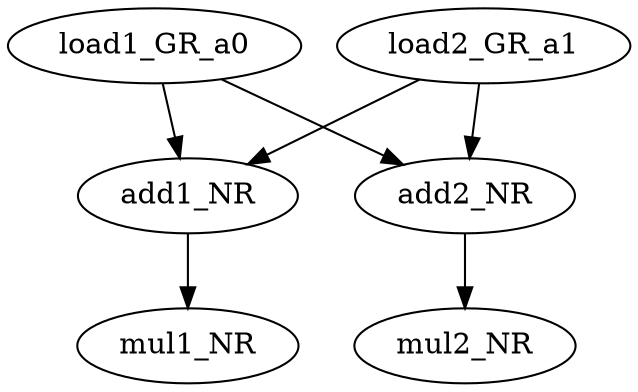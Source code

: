 digraph a {
    load1_GR_a0 -> add1_NR
    load2_GR_a1 -> add1_NR
    load1_GR_a0 -> add2_NR
    load2_GR_a1 -> add2_NR
    add1_NR -> mul1_NR
    add2_NR -> mul2_NR
}